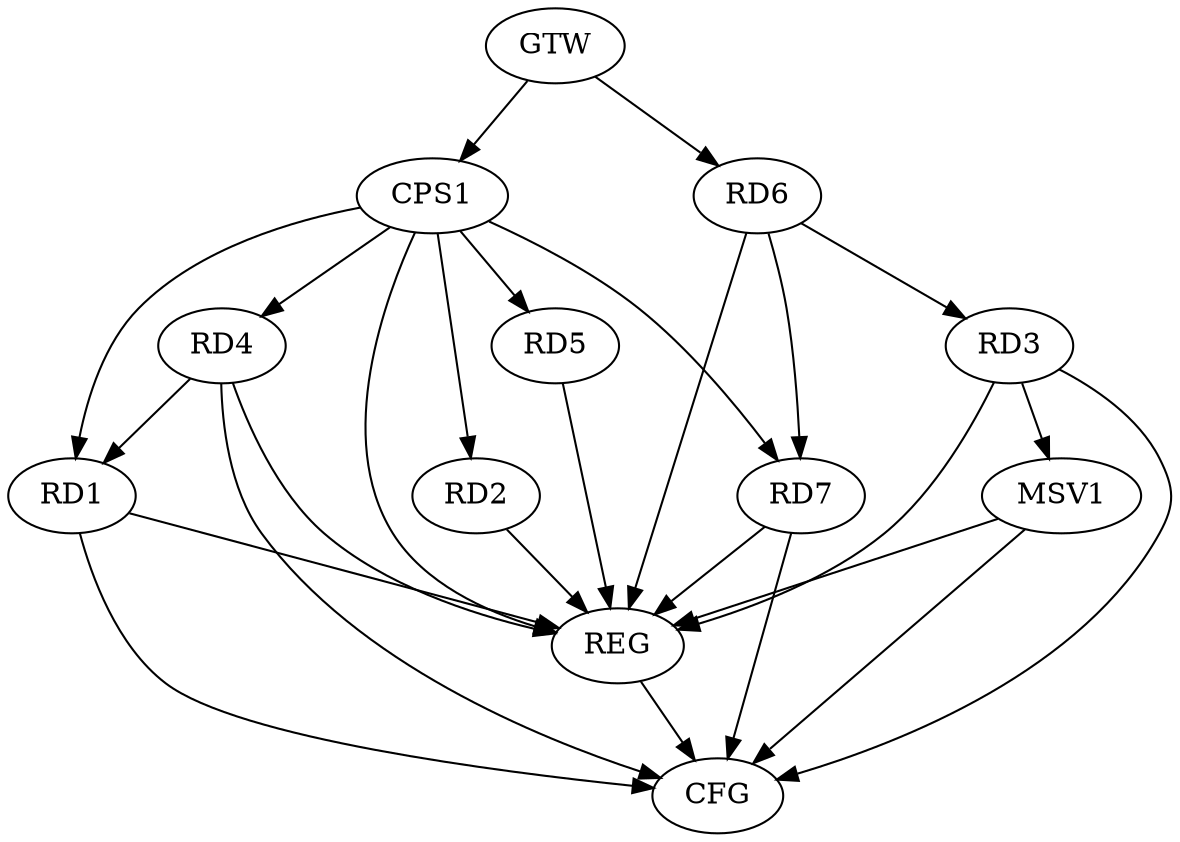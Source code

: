 strict digraph G {
  RD1 [ label="RD1" ];
  RD2 [ label="RD2" ];
  RD3 [ label="RD3" ];
  RD4 [ label="RD4" ];
  RD5 [ label="RD5" ];
  RD6 [ label="RD6" ];
  RD7 [ label="RD7" ];
  CPS1 [ label="CPS1" ];
  GTW [ label="GTW" ];
  REG [ label="REG" ];
  CFG [ label="CFG" ];
  MSV1 [ label="MSV1" ];
  RD6 -> RD3;
  RD6 -> RD7;
  CPS1 -> RD1;
  CPS1 -> RD2;
  CPS1 -> RD4;
  CPS1 -> RD5;
  CPS1 -> RD7;
  GTW -> RD6;
  GTW -> CPS1;
  RD1 -> REG;
  RD2 -> REG;
  RD3 -> REG;
  RD4 -> REG;
  RD5 -> REG;
  RD6 -> REG;
  RD7 -> REG;
  CPS1 -> REG;
  RD3 -> CFG;
  RD4 -> CFG;
  RD1 -> CFG;
  RD7 -> CFG;
  REG -> CFG;
  RD4 -> RD1;
  RD3 -> MSV1;
  MSV1 -> REG;
  MSV1 -> CFG;
}

